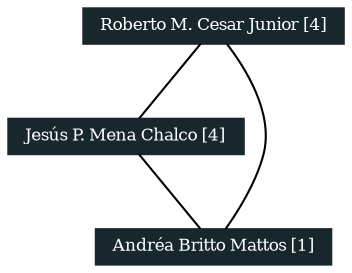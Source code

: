 strict graph grafo1 {
	graph [bb="0,0,142.5,123",
		id=grafo1,
		overlap=False
	];
	node [fontsize=8,
		label="\N",
		shape=rectangle,
		style=filled
	];
	0	 [URL="http://lattes.cnpq.br/2240951178648368",
		color="#17272B",
		fontcolor="#FFFFFF",
		height=0.23611,
		label="Roberto M. Cesar Junior [4]",
		pos="88.5,114.5",
		width=1.5];
	1	 [URL="http://lattes.cnpq.br/4727357182510680",
		color="#17272B",
		fontcolor="#FFFFFF",
		height=0.23611,
		label="Jesús P. Mena Chalco [4]",
		pos="49.5,61.5",
		width=1.375];
	0 -- 1	 [pos="82.745,105.97 75.372,96.332 62.663,79.713 55.278,70.056"];
	2	 [URL="http://lattes.cnpq.br/2837012019824386",
		color="#17272B",
		fontcolor="#FFFFFF",
		height=0.23611,
		label="Andréa Britto Mattos [1]",
		pos="88.5,8.5",
		width=1.3611];
	0 -- 2	 [pos="93.263,105.84 98.197,97.424 105.59,83.317 108.5,70 112.76,50.548 101.14,28.54 93.867,17.187"];
	1 -- 2	 [pos="55.255,52.975 62.628,43.332 75.337,26.713 82.722,17.056"];
}
